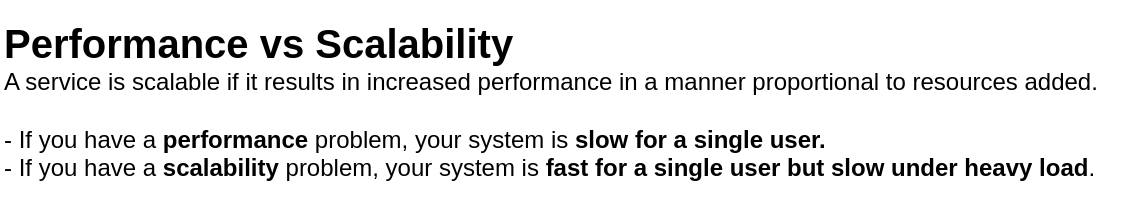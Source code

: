 <mxfile version="25.0.2" pages="6">
  <diagram name="Performance vs Scalability" id="3dEaVhay1nNvQqROv9vj">
    <mxGraphModel dx="1300" dy="827" grid="1" gridSize="10" guides="1" tooltips="1" connect="1" arrows="1" fold="1" page="1" pageScale="1" pageWidth="850" pageHeight="1100" math="0" shadow="0">
      <root>
        <mxCell id="0" />
        <mxCell id="1" parent="0" />
        <mxCell id="wn69Ox9OnjG0ZPcxajfc-1" value="&lt;div&gt;&lt;font style=&quot;font-size: 20px;&quot;&gt;&lt;b&gt;Performance vs Scalability&lt;/b&gt;&lt;/font&gt;&lt;/div&gt;A service is scalable if it results in increased performance in a manner proportional to resources added.&lt;div&gt;&lt;br&gt;&lt;/div&gt;&lt;div&gt;- If you have a &lt;b&gt;performance &lt;/b&gt;problem, your system is &lt;b&gt;slow for a single user.&lt;/b&gt;&lt;/div&gt;&lt;div&gt;- If you have a &lt;b&gt;scalability &lt;/b&gt;problem, your system is &lt;b&gt;fast for a single user but slow under heavy load&lt;/b&gt;.&lt;/div&gt;" style="text;html=1;align=left;verticalAlign=middle;resizable=0;points=[];autosize=1;strokeColor=none;fillColor=none;" parent="1" vertex="1">
          <mxGeometry x="5" y="113" width="570" height="100" as="geometry" />
        </mxCell>
      </root>
    </mxGraphModel>
  </diagram>
  <diagram id="23dm-3TqkFV6hH5Y9H8M" name="Latency vs Throughput">
    <mxGraphModel dx="1300" dy="827" grid="1" gridSize="10" guides="1" tooltips="1" connect="1" arrows="1" fold="1" page="1" pageScale="1" pageWidth="850" pageHeight="1100" math="0" shadow="0">
      <root>
        <mxCell id="0" />
        <mxCell id="1" parent="0" />
        <mxCell id="iZHYEbhrrWDkfugNg1lq-15" value="" style="rounded=1;whiteSpace=wrap;html=1;align=left;" parent="1" vertex="1">
          <mxGeometry x="110" y="322.5" width="300" height="270" as="geometry" />
        </mxCell>
        <mxCell id="t2wlbNwFwxs90Cq9FyEt-1" value="&lt;div style=&quot;forced-color-adjust: none; color: rgb(0, 0, 0); font-family: Helvetica; font-style: normal; font-variant-ligatures: normal; font-variant-caps: normal; letter-spacing: normal; orphans: 2; text-align: left; text-indent: 0px; text-transform: none; widows: 2; word-spacing: 0px; -webkit-text-stroke-width: 0px; white-space: nowrap; background-color: rgb(251, 251, 251); text-decoration-thickness: initial; text-decoration-style: initial; text-decoration-color: initial;&quot;&gt;&lt;font style=&quot;font-size: 20px;&quot;&gt;&lt;b&gt;Latency vs Throughput&lt;/b&gt;&lt;/font&gt;&lt;/div&gt;&lt;div style=&quot;forced-color-adjust: none; color: rgb(0, 0, 0); font-family: Helvetica; font-size: 12px; font-style: normal; font-variant-ligatures: normal; font-variant-caps: normal; letter-spacing: normal; orphans: 2; text-align: left; text-indent: 0px; text-transform: none; widows: 2; word-spacing: 0px; -webkit-text-stroke-width: 0px; white-space: nowrap; background-color: rgb(251, 251, 251); text-decoration-thickness: initial; text-decoration-style: initial; text-decoration-color: initial;&quot;&gt;&lt;b&gt;Latency: &lt;/b&gt;refers to the amount of time it takes for a system to respond to a request&lt;/div&gt;&lt;div style=&quot;forced-color-adjust: none; color: rgb(0, 0, 0); font-family: Helvetica; font-size: 12px; font-style: normal; font-variant-ligatures: normal; font-variant-caps: normal; letter-spacing: normal; orphans: 2; text-align: left; text-indent: 0px; text-transform: none; widows: 2; word-spacing: 0px; -webkit-text-stroke-width: 0px; white-space: nowrap; background-color: rgb(251, 251, 251); text-decoration-thickness: initial; text-decoration-style: initial; text-decoration-color: initial;&quot;&gt;&amp;nbsp; - Can be caused by various factors: network, network congestion, inefficient algorithms, load on the resources, etc.&lt;/div&gt;&lt;div style=&quot;forced-color-adjust: none; color: rgb(0, 0, 0); font-family: Helvetica; font-size: 12px; font-style: normal; font-variant-ligatures: normal; font-variant-caps: normal; letter-spacing: normal; orphans: 2; text-align: left; text-indent: 0px; text-transform: none; widows: 2; word-spacing: 0px; -webkit-text-stroke-width: 0px; white-space: nowrap; background-color: rgb(251, 251, 251); text-decoration-thickness: initial; text-decoration-style: initial; text-decoration-color: initial;&quot;&gt;&lt;br&gt;&lt;/div&gt;&lt;div style=&quot;forced-color-adjust: none; color: rgb(0, 0, 0); font-family: Helvetica; font-size: 12px; font-style: normal; font-variant-ligatures: normal; font-variant-caps: normal; letter-spacing: normal; orphans: 2; text-align: left; text-indent: 0px; text-transform: none; widows: 2; word-spacing: 0px; -webkit-text-stroke-width: 0px; white-space: nowrap; background-color: rgb(251, 251, 251); text-decoration-thickness: initial; text-decoration-style: initial; text-decoration-color: initial;&quot;&gt;&lt;b&gt;Throughput: &lt;/b&gt;refers to the number of requests that a system can handle at the same time.&lt;/div&gt;&lt;div style=&quot;forced-color-adjust: none; color: rgb(0, 0, 0); font-family: Helvetica; font-size: 12px; font-style: normal; font-variant-ligatures: normal; font-variant-caps: normal; letter-spacing: normal; orphans: 2; text-align: left; text-indent: 0px; text-transform: none; widows: 2; word-spacing: 0px; -webkit-text-stroke-width: 0px; white-space: nowrap; background-color: rgb(251, 251, 251); text-decoration-thickness: initial; text-decoration-style: initial; text-decoration-color: initial;&quot;&gt;&amp;nbsp; - Can be limited by various factors: capacity of the systems involved, number of available resources,&amp;nbsp;&lt;/div&gt;&lt;div style=&quot;forced-color-adjust: none; color: rgb(0, 0, 0); font-family: Helvetica; font-size: 12px; font-style: normal; font-variant-ligatures: normal; font-variant-caps: normal; letter-spacing: normal; orphans: 2; text-align: left; text-indent: 0px; text-transform: none; widows: 2; word-spacing: 0px; -webkit-text-stroke-width: 0px; white-space: nowrap; background-color: rgb(251, 251, 251); text-decoration-thickness: initial; text-decoration-style: initial; text-decoration-color: initial;&quot;&gt;&amp;nbsp; &amp;nbsp; and the efficiency of the algorithms used to process the data.&lt;/div&gt;&lt;div style=&quot;forced-color-adjust: none; color: rgb(0, 0, 0); font-family: Helvetica; font-size: 12px; font-style: normal; font-variant-ligatures: normal; font-variant-caps: normal; letter-spacing: normal; orphans: 2; text-align: left; text-indent: 0px; text-transform: none; widows: 2; word-spacing: 0px; -webkit-text-stroke-width: 0px; white-space: nowrap; background-color: rgb(251, 251, 251); text-decoration-thickness: initial; text-decoration-style: initial; text-decoration-color: initial;&quot;&gt;&lt;br&gt;&lt;/div&gt;&lt;div style=&quot;forced-color-adjust: none; color: rgb(0, 0, 0); font-family: Helvetica; font-size: 12px; font-style: normal; font-variant-ligatures: normal; font-variant-caps: normal; letter-spacing: normal; orphans: 2; text-align: left; text-indent: 0px; text-transform: none; widows: 2; word-spacing: 0px; -webkit-text-stroke-width: 0px; white-space: nowrap; background-color: rgb(251, 251, 251); text-decoration-thickness: initial; text-decoration-style: initial; text-decoration-color: initial;&quot;&gt;The trade-off between latency and throughput is as &lt;b&gt;increasing throughput results in increase in latency&lt;/b&gt;.&lt;/div&gt;&lt;div style=&quot;forced-color-adjust: none; color: rgb(0, 0, 0); font-family: Helvetica; font-size: 12px; font-style: normal; font-variant-ligatures: normal; font-variant-caps: normal; letter-spacing: normal; orphans: 2; text-align: left; text-indent: 0px; text-transform: none; widows: 2; word-spacing: 0px; -webkit-text-stroke-width: 0px; white-space: nowrap; background-color: rgb(251, 251, 251); text-decoration-thickness: initial; text-decoration-style: initial; text-decoration-color: initial;&quot;&gt;&lt;br&gt;&lt;/div&gt;&lt;div style=&quot;forced-color-adjust: none; color: rgb(0, 0, 0); font-family: Helvetica; font-size: 12px; font-style: normal; font-variant-ligatures: normal; font-variant-caps: normal; letter-spacing: normal; orphans: 2; text-align: left; text-indent: 0px; text-transform: none; widows: 2; word-spacing: 0px; -webkit-text-stroke-width: 0px; white-space: nowrap; background-color: rgb(251, 251, 251); text-decoration-thickness: initial; text-decoration-style: initial; text-decoration-color: initial;&quot;&gt;&lt;br&gt;&lt;/div&gt;&lt;div style=&quot;forced-color-adjust: none; color: rgb(0, 0, 0); font-family: Helvetica; font-size: 12px; font-variant-ligatures: normal; font-variant-caps: normal; letter-spacing: normal; orphans: 2; text-align: left; text-indent: 0px; text-transform: none; widows: 2; word-spacing: 0px; -webkit-text-stroke-width: 0px; white-space: nowrap; background-color: rgb(251, 251, 251); text-decoration-thickness: initial; text-decoration-style: initial; text-decoration-color: initial;&quot;&gt;&lt;i&gt;** Generally aim for maximal throughput with acceptable latency **&lt;/i&gt;&lt;/div&gt;" style="text;whiteSpace=wrap;html=1;" parent="1" vertex="1">
          <mxGeometry y="100" width="850" height="190" as="geometry" />
        </mxCell>
        <mxCell id="iZHYEbhrrWDkfugNg1lq-2" value="" style="sketch=0;outlineConnect=0;fontColor=#232F3E;gradientColor=none;fillColor=#232F3D;strokeColor=none;dashed=0;verticalLabelPosition=bottom;verticalAlign=top;align=center;html=1;fontSize=12;fontStyle=0;aspect=fixed;pointerEvents=1;shape=mxgraph.aws4.user;" parent="1" vertex="1">
          <mxGeometry y="432.5" width="48" height="48" as="geometry" />
        </mxCell>
        <mxCell id="iZHYEbhrrWDkfugNg1lq-11" value="" style="edgeStyle=orthogonalEdgeStyle;rounded=0;orthogonalLoop=1;jettySize=auto;html=1;" parent="1" source="iZHYEbhrrWDkfugNg1lq-6" target="iZHYEbhrrWDkfugNg1lq-10" edge="1">
          <mxGeometry relative="1" as="geometry">
            <Array as="points">
              <mxPoint x="270" y="456.5" />
              <mxPoint x="270" y="542.5" />
            </Array>
          </mxGeometry>
        </mxCell>
        <mxCell id="iZHYEbhrrWDkfugNg1lq-13" value="" style="edgeStyle=orthogonalEdgeStyle;rounded=0;orthogonalLoop=1;jettySize=auto;html=1;" parent="1" source="iZHYEbhrrWDkfugNg1lq-6" target="iZHYEbhrrWDkfugNg1lq-12" edge="1">
          <mxGeometry relative="1" as="geometry" />
        </mxCell>
        <mxCell id="iZHYEbhrrWDkfugNg1lq-17" style="edgeStyle=orthogonalEdgeStyle;rounded=0;orthogonalLoop=1;jettySize=auto;html=1;exitX=1;exitY=0.5;exitDx=0;exitDy=0;exitPerimeter=0;entryX=0;entryY=0.5;entryDx=0;entryDy=0;" parent="1" source="iZHYEbhrrWDkfugNg1lq-6" target="iZHYEbhrrWDkfugNg1lq-8" edge="1">
          <mxGeometry relative="1" as="geometry">
            <Array as="points">
              <mxPoint x="270" y="456.5" />
              <mxPoint x="270" y="382.5" />
            </Array>
          </mxGeometry>
        </mxCell>
        <mxCell id="iZHYEbhrrWDkfugNg1lq-6" value="" style="outlineConnect=0;dashed=0;verticalLabelPosition=bottom;verticalAlign=top;align=center;html=1;shape=mxgraph.aws3.classic_load_balancer;fillColor=#F58536;gradientColor=none;" parent="1" vertex="1">
          <mxGeometry x="150" y="420.5" width="69" height="72" as="geometry" />
        </mxCell>
        <mxCell id="iZHYEbhrrWDkfugNg1lq-8" value="" style="whiteSpace=wrap;html=1;verticalAlign=top;fillColor=#F58536;dashed=0;gradientColor=none;" parent="1" vertex="1">
          <mxGeometry x="330" y="362.5" width="40" height="40" as="geometry" />
        </mxCell>
        <mxCell id="iZHYEbhrrWDkfugNg1lq-10" value="" style="whiteSpace=wrap;html=1;verticalAlign=top;fillColor=#F58536;dashed=0;gradientColor=none;" parent="1" vertex="1">
          <mxGeometry x="330" y="522.5" width="40" height="40" as="geometry" />
        </mxCell>
        <mxCell id="iZHYEbhrrWDkfugNg1lq-12" value="" style="whiteSpace=wrap;html=1;verticalAlign=top;fillColor=#F58536;dashed=0;gradientColor=none;" parent="1" vertex="1">
          <mxGeometry x="330" y="436" width="40" height="41" as="geometry" />
        </mxCell>
        <mxCell id="iZHYEbhrrWDkfugNg1lq-14" style="edgeStyle=orthogonalEdgeStyle;rounded=0;orthogonalLoop=1;jettySize=auto;html=1;entryX=0;entryY=0.5;entryDx=0;entryDy=0;entryPerimeter=0;" parent="1" source="iZHYEbhrrWDkfugNg1lq-2" target="iZHYEbhrrWDkfugNg1lq-6" edge="1">
          <mxGeometry relative="1" as="geometry" />
        </mxCell>
        <mxCell id="iZHYEbhrrWDkfugNg1lq-18" value="&lt;b&gt;Increase throughput, increase latency&amp;nbsp;&lt;/b&gt;&lt;div&gt;because the requests may need to be routed&lt;/div&gt;" style="text;html=1;align=center;verticalAlign=middle;resizable=0;points=[];autosize=1;strokeColor=none;fillColor=none;" parent="1" vertex="1">
          <mxGeometry x="110" y="592.5" width="260" height="40" as="geometry" />
        </mxCell>
        <mxCell id="iZHYEbhrrWDkfugNg1lq-23" value="" style="edgeStyle=orthogonalEdgeStyle;rounded=0;orthogonalLoop=1;jettySize=auto;html=1;" parent="1" source="iZHYEbhrrWDkfugNg1lq-19" target="iZHYEbhrrWDkfugNg1lq-22" edge="1">
          <mxGeometry relative="1" as="geometry" />
        </mxCell>
        <mxCell id="iZHYEbhrrWDkfugNg1lq-19" value="" style="sketch=0;outlineConnect=0;fontColor=#232F3E;gradientColor=none;fillColor=#232F3D;strokeColor=none;dashed=0;verticalLabelPosition=bottom;verticalAlign=top;align=center;html=1;fontSize=12;fontStyle=0;aspect=fixed;pointerEvents=1;shape=mxgraph.aws4.user;" parent="1" vertex="1">
          <mxGeometry x="530" y="432.5" width="50" height="50" as="geometry" />
        </mxCell>
        <mxCell id="iZHYEbhrrWDkfugNg1lq-22" value="" style="whiteSpace=wrap;html=1;verticalAlign=top;fillColor=#232F3D;strokeColor=none;fontColor=#232F3E;sketch=0;gradientColor=none;dashed=0;fontStyle=0;pointerEvents=1;" parent="1" vertex="1">
          <mxGeometry x="650" y="350" width="75" height="215" as="geometry" />
        </mxCell>
        <mxCell id="iZHYEbhrrWDkfugNg1lq-24" value="&lt;b style=&quot;forced-color-adjust: none; color: rgb(0, 0, 0); font-family: Helvetica; font-size: 12px; font-style: normal; font-variant-ligatures: normal; font-variant-caps: normal; letter-spacing: normal; orphans: 2; text-indent: 0px; text-transform: none; widows: 2; word-spacing: 0px; -webkit-text-stroke-width: 0px; white-space: nowrap; background-color: rgb(251, 251, 251); text-decoration-thickness: initial; text-decoration-style: initial; text-decoration-color: initial;&quot;&gt;Increase throughput, increase latency&amp;nbsp;&lt;/b&gt;&lt;div style=&quot;forced-color-adjust: none; color: rgb(0, 0, 0); font-family: Helvetica; font-size: 12px; font-style: normal; font-variant-ligatures: normal; font-variant-caps: normal; font-weight: 400; letter-spacing: normal; orphans: 2; text-indent: 0px; text-transform: none; widows: 2; word-spacing: 0px; -webkit-text-stroke-width: 0px; white-space: nowrap; background-color: rgb(251, 251, 251); text-decoration-thickness: initial; text-decoration-style: initial; text-decoration-color: initial;&quot;&gt;because the server may need to use more resources&lt;/div&gt;" style="text;whiteSpace=wrap;html=1;align=center;" parent="1" vertex="1">
          <mxGeometry x="520" y="565" width="270" height="50" as="geometry" />
        </mxCell>
        <mxCell id="iZHYEbhrrWDkfugNg1lq-25" value="Option 2: Increase server capacity" style="text;html=1;align=center;verticalAlign=middle;resizable=0;points=[];autosize=1;strokeColor=none;fillColor=none;" parent="1" vertex="1">
          <mxGeometry x="515" y="320" width="210" height="30" as="geometry" />
        </mxCell>
        <mxCell id="iZHYEbhrrWDkfugNg1lq-26" value="Option 1: Add more servers&amp;nbsp;" style="text;html=1;align=center;verticalAlign=middle;resizable=0;points=[];autosize=1;strokeColor=none;fillColor=none;" parent="1" vertex="1">
          <mxGeometry x="120" y="320" width="170" height="30" as="geometry" />
        </mxCell>
        <mxCell id="iZHYEbhrrWDkfugNg1lq-27" value="&lt;font style=&quot;font-size: 14px;&quot;&gt;&lt;b&gt;&lt;i&gt;Caching an load balancing techniques may reduce latency while increasing throughput&lt;/i&gt;&lt;/b&gt;&lt;/font&gt;" style="text;html=1;align=center;verticalAlign=middle;resizable=0;points=[];autosize=1;strokeColor=none;fillColor=none;" parent="1" vertex="1">
          <mxGeometry x="160" y="632.5" width="600" height="30" as="geometry" />
        </mxCell>
      </root>
    </mxGraphModel>
  </diagram>
  <diagram id="khmSvqojJ-nz33AmM056" name="Availability vs Consistency">
    <mxGraphModel dx="1114" dy="709" grid="1" gridSize="10" guides="1" tooltips="1" connect="1" arrows="1" fold="1" page="1" pageScale="1" pageWidth="850" pageHeight="1100" math="0" shadow="0">
      <root>
        <mxCell id="0" />
        <mxCell id="1" parent="0" />
        <mxCell id="yzHzp1JswvOqzT_xLnxZ-1" value="&lt;div style=&quot;forced-color-adjust: none; color: rgb(0, 0, 0); font-family: Helvetica; font-style: normal; font-variant-ligatures: normal; font-variant-caps: normal; letter-spacing: normal; orphans: 2; text-align: left; text-indent: 0px; text-transform: none; widows: 2; word-spacing: 0px; -webkit-text-stroke-width: 0px; white-space: nowrap; text-decoration-thickness: initial; text-decoration-style: initial; text-decoration-color: initial; background-color: rgb(251, 251, 251); font-size: 12px;&quot;&gt;&lt;font style=&quot;forced-color-adjust: none; font-size: 20px;&quot;&gt;&lt;b&gt;Availability vs Consistency&lt;/b&gt;&lt;/font&gt;&lt;/div&gt;&lt;div style=&quot;forced-color-adjust: none; color: rgb(0, 0, 0); font-family: Helvetica; font-size: 12px; font-style: normal; font-variant-ligatures: normal; font-variant-caps: normal; letter-spacing: normal; orphans: 2; text-align: left; text-indent: 0px; text-transform: none; widows: 2; word-spacing: 0px; -webkit-text-stroke-width: 0px; white-space: nowrap; text-decoration-thickness: initial; text-decoration-style: initial; text-decoration-color: initial; background-color: rgb(251, 251, 251);&quot;&gt;&lt;b&gt;Availability: &lt;/b&gt;refers to the ability of a system to provide its services to clients even in the presence of failures.&lt;/div&gt;&lt;div style=&quot;forced-color-adjust: none; color: rgb(0, 0, 0); font-family: Helvetica; font-size: 12px; font-style: normal; font-variant-ligatures: normal; font-variant-caps: normal; letter-spacing: normal; orphans: 2; text-align: left; text-indent: 0px; text-transform: none; widows: 2; word-spacing: 0px; -webkit-text-stroke-width: 0px; white-space: nowrap; text-decoration-thickness: initial; text-decoration-style: initial; text-decoration-color: initial; background-color: rgb(251, 251, 251);&quot;&gt;&lt;br&gt;&lt;/div&gt;&lt;div style=&quot;forced-color-adjust: none; color: rgb(0, 0, 0); font-family: Helvetica; font-size: 12px; font-style: normal; font-variant-ligatures: normal; font-variant-caps: normal; letter-spacing: normal; orphans: 2; text-align: left; text-indent: 0px; text-transform: none; widows: 2; word-spacing: 0px; -webkit-text-stroke-width: 0px; white-space: nowrap; text-decoration-thickness: initial; text-decoration-style: initial; text-decoration-color: initial; background-color: rgb(251, 251, 251);&quot;&gt;&lt;b&gt;Consistency: &lt;/b&gt;refers to the property that all clients see the same data at the same time.&lt;/div&gt;&lt;div style=&quot;forced-color-adjust: none; color: rgb(0, 0, 0); font-family: Helvetica; font-size: 12px; font-style: normal; font-variant-ligatures: normal; font-variant-caps: normal; letter-spacing: normal; orphans: 2; text-align: left; text-indent: 0px; text-transform: none; widows: 2; word-spacing: 0px; -webkit-text-stroke-width: 0px; white-space: nowrap; text-decoration-thickness: initial; text-decoration-style: initial; text-decoration-color: initial; background-color: rgb(251, 251, 251);&quot;&gt;&amp;nbsp; - Consistency is important for maintaining the integrity of the data stored in the system.&lt;/div&gt;&lt;div style=&quot;forced-color-adjust: none; color: rgb(0, 0, 0); font-family: Helvetica; font-size: 12px; font-style: normal; font-variant-ligatures: normal; font-variant-caps: normal; letter-spacing: normal; orphans: 2; text-align: left; text-indent: 0px; text-transform: none; widows: 2; word-spacing: 0px; -webkit-text-stroke-width: 0px; white-space: nowrap; text-decoration-thickness: initial; text-decoration-style: initial; text-decoration-color: initial; background-color: rgb(251, 251, 251);&quot;&gt;&lt;br&gt;&lt;/div&gt;&lt;div style=&quot;forced-color-adjust: none; color: rgb(0, 0, 0); font-family: Helvetica; font-size: 12px; font-style: normal; font-variant-ligatures: normal; font-variant-caps: normal; letter-spacing: normal; orphans: 2; text-align: left; text-indent: 0px; text-transform: none; widows: 2; word-spacing: 0px; -webkit-text-stroke-width: 0px; white-space: nowrap; text-decoration-thickness: initial; text-decoration-style: initial; text-decoration-color: initial; background-color: rgb(251, 251, 251);&quot;&gt;The trade-off between availability and consistency:&lt;/div&gt;&lt;div style=&quot;forced-color-adjust: none; color: rgb(0, 0, 0); font-family: Helvetica; font-size: 12px; font-style: normal; font-variant-ligatures: normal; font-variant-caps: normal; letter-spacing: normal; orphans: 2; text-align: left; text-indent: 0px; text-transform: none; widows: 2; word-spacing: 0px; -webkit-text-stroke-width: 0px; white-space: nowrap; text-decoration-thickness: initial; text-decoration-style: initial; text-decoration-color: initial; background-color: rgb(251, 251, 251);&quot;&gt;&amp;nbsp; - Systems that &lt;b&gt;prioritize high availability&lt;/b&gt; may &lt;b&gt;sacrifice consistency&lt;/b&gt;.&lt;/div&gt;&lt;div style=&quot;forced-color-adjust: none; color: rgb(0, 0, 0); font-family: Helvetica; font-size: 12px; font-style: normal; font-variant-ligatures: normal; font-variant-caps: normal; letter-spacing: normal; orphans: 2; text-align: left; text-indent: 0px; text-transform: none; widows: 2; word-spacing: 0px; -webkit-text-stroke-width: 0px; white-space: nowrap; text-decoration-thickness: initial; text-decoration-style: initial; text-decoration-color: initial; background-color: rgb(251, 251, 251);&quot;&gt;&amp;nbsp; - Systems that &lt;b&gt;prioritize consistency&lt;/b&gt; may &lt;b&gt;sacrifice availability&lt;/b&gt;.&lt;/div&gt;&lt;div style=&quot;forced-color-adjust: none; color: rgb(0, 0, 0); font-family: Helvetica; font-size: 12px; font-style: normal; font-variant-ligatures: normal; font-variant-caps: normal; letter-spacing: normal; orphans: 2; text-align: left; text-indent: 0px; text-transform: none; widows: 2; word-spacing: 0px; -webkit-text-stroke-width: 0px; white-space: nowrap; text-decoration-thickness: initial; text-decoration-style: initial; text-decoration-color: initial; background-color: rgb(251, 251, 251);&quot;&gt;&lt;br&gt;&lt;/div&gt;&lt;div style=&quot;forced-color-adjust: none; color: rgb(0, 0, 0); font-family: Helvetica; font-style: normal; font-variant-ligatures: normal; font-variant-caps: normal; letter-spacing: normal; orphans: 2; text-align: left; text-indent: 0px; text-transform: none; widows: 2; word-spacing: 0px; -webkit-text-stroke-width: 0px; white-space: nowrap; text-decoration-thickness: initial; text-decoration-style: initial; text-decoration-color: initial; background-color: rgb(251, 251, 251);&quot;&gt;&lt;font style=&quot;font-size: 15px;&quot;&gt;&lt;b&gt;CAP Theorem&lt;/b&gt;&lt;/font&gt;&lt;/div&gt;&lt;div style=&quot;forced-color-adjust: none; color: rgb(0, 0, 0); font-family: Helvetica; font-style: normal; font-variant-ligatures: normal; font-variant-caps: normal; letter-spacing: normal; orphans: 2; text-align: left; text-indent: 0px; text-transform: none; widows: 2; word-spacing: 0px; -webkit-text-stroke-width: 0px; white-space: nowrap; text-decoration-thickness: initial; text-decoration-style: initial; text-decoration-color: initial; background-color: rgb(251, 251, 251);&quot;&gt;&lt;font style=&quot;font-size: 12px;&quot;&gt;According to CAP theorem, you can &lt;b&gt;only support 2 of the following guarantees&lt;/b&gt;:&lt;/font&gt;&lt;/div&gt;&lt;div style=&quot;forced-color-adjust: none; color: rgb(0, 0, 0); font-family: Helvetica; font-style: normal; font-variant-ligatures: normal; font-variant-caps: normal; letter-spacing: normal; orphans: 2; text-align: left; text-indent: 0px; text-transform: none; widows: 2; word-spacing: 0px; -webkit-text-stroke-width: 0px; white-space: nowrap; text-decoration-thickness: initial; text-decoration-style: initial; text-decoration-color: initial; background-color: rgb(251, 251, 251);&quot;&gt;&lt;font style=&quot;font-size: 12px;&quot;&gt;&amp;nbsp; -&amp;nbsp;&lt;b&gt;Consistency: &lt;/b&gt;Every read receives the most recent write or an error&lt;/font&gt;&lt;/div&gt;&lt;div style=&quot;forced-color-adjust: none; color: rgb(0, 0, 0); font-family: Helvetica; font-style: normal; font-variant-ligatures: normal; font-variant-caps: normal; letter-spacing: normal; orphans: 2; text-align: left; text-indent: 0px; text-transform: none; widows: 2; word-spacing: 0px; -webkit-text-stroke-width: 0px; white-space: nowrap; text-decoration-thickness: initial; text-decoration-style: initial; text-decoration-color: initial; background-color: rgb(251, 251, 251);&quot;&gt;&lt;font style=&quot;font-size: 12px;&quot;&gt;&amp;nbsp; - &lt;b&gt;Availability:&lt;/b&gt; Every request receives a response, without guarantee that it contains the most recent version of information.&lt;/font&gt;&lt;/div&gt;&lt;div style=&quot;forced-color-adjust: none; color: rgb(0, 0, 0); font-family: Helvetica; font-style: normal; font-variant-ligatures: normal; font-variant-caps: normal; letter-spacing: normal; orphans: 2; text-align: left; text-indent: 0px; text-transform: none; widows: 2; word-spacing: 0px; -webkit-text-stroke-width: 0px; white-space: nowrap; text-decoration-thickness: initial; text-decoration-style: initial; text-decoration-color: initial; background-color: rgb(251, 251, 251);&quot;&gt;&lt;font style=&quot;font-size: 12px;&quot;&gt;&amp;nbsp; - &lt;b&gt;Partition Tolerance:&lt;/b&gt; The system continues to operate despite arbitrary partitioning due to network failures.&lt;/font&gt;&lt;/div&gt;&lt;div style=&quot;forced-color-adjust: none; color: rgb(0, 0, 0); font-family: Helvetica; font-style: normal; font-variant-ligatures: normal; font-variant-caps: normal; letter-spacing: normal; orphans: 2; text-align: left; text-indent: 0px; text-transform: none; widows: 2; word-spacing: 0px; -webkit-text-stroke-width: 0px; white-space: nowrap; text-decoration-thickness: initial; text-decoration-style: initial; text-decoration-color: initial; background-color: rgb(251, 251, 251);&quot;&gt;&lt;font style=&quot;font-size: 12px;&quot;&gt;&lt;br&gt;&lt;/font&gt;&lt;/div&gt;&lt;div style=&quot;forced-color-adjust: none; color: rgb(0, 0, 0); font-family: Helvetica; font-style: normal; font-variant-ligatures: normal; font-variant-caps: normal; letter-spacing: normal; orphans: 2; text-align: left; text-indent: 0px; text-transform: none; widows: 2; word-spacing: 0px; -webkit-text-stroke-width: 0px; white-space: nowrap; text-decoration-thickness: initial; text-decoration-style: initial; text-decoration-color: initial; background-color: rgb(251, 251, 251);&quot;&gt;&amp;nbsp; - &lt;b&gt;CP: Consistency and Partition Tolerance&lt;/b&gt;&lt;/div&gt;&lt;div style=&quot;forced-color-adjust: none; color: rgb(0, 0, 0); font-family: Helvetica; font-style: normal; font-variant-ligatures: normal; font-variant-caps: normal; letter-spacing: normal; orphans: 2; text-align: left; text-indent: 0px; text-transform: none; widows: 2; word-spacing: 0px; -webkit-text-stroke-width: 0px; white-space: nowrap; text-decoration-thickness: initial; text-decoration-style: initial; text-decoration-color: initial; background-color: rgb(251, 251, 251);&quot;&gt;&lt;b&gt;&amp;nbsp; &amp;nbsp; &lt;/b&gt;-- Waiting for a response from a partitioned node might result in a timeout error&lt;/div&gt;&lt;div style=&quot;forced-color-adjust: none; color: rgb(0, 0, 0); font-family: Helvetica; font-style: normal; font-variant-ligatures: normal; font-variant-caps: normal; letter-spacing: normal; orphans: 2; text-align: left; text-indent: 0px; text-transform: none; widows: 2; word-spacing: 0px; -webkit-text-stroke-width: 0px; white-space: nowrap; text-decoration-thickness: initial; text-decoration-style: initial; text-decoration-color: initial; background-color: rgb(251, 251, 251);&quot;&gt;&amp;nbsp; &amp;nbsp; -- CP is a good choice if the &lt;b&gt;business needs require atomic reads and writes&lt;/b&gt;&lt;/div&gt;&lt;div style=&quot;forced-color-adjust: none; color: rgb(0, 0, 0); font-family: Helvetica; font-style: normal; font-variant-ligatures: normal; font-variant-caps: normal; letter-spacing: normal; orphans: 2; text-align: left; text-indent: 0px; text-transform: none; widows: 2; word-spacing: 0px; -webkit-text-stroke-width: 0px; white-space: nowrap; text-decoration-thickness: initial; text-decoration-style: initial; text-decoration-color: initial; background-color: rgb(251, 251, 251);&quot;&gt;&lt;b&gt;&lt;br&gt;&lt;/b&gt;&lt;/div&gt;&lt;div style=&quot;forced-color-adjust: none; color: rgb(0, 0, 0); font-family: Helvetica; font-style: normal; font-variant-ligatures: normal; font-variant-caps: normal; letter-spacing: normal; orphans: 2; text-align: left; text-indent: 0px; text-transform: none; widows: 2; word-spacing: 0px; -webkit-text-stroke-width: 0px; white-space: nowrap; text-decoration-thickness: initial; text-decoration-style: initial; text-decoration-color: initial; background-color: rgb(251, 251, 251);&quot;&gt;&lt;b&gt;&amp;nbsp; &lt;/b&gt;- &lt;b&gt;AP: Availability and Partition Tolerance&lt;/b&gt;&lt;/div&gt;&lt;div style=&quot;forced-color-adjust: none; color: rgb(0, 0, 0); font-family: Helvetica; font-style: normal; font-variant-ligatures: normal; font-variant-caps: normal; letter-spacing: normal; orphans: 2; text-align: left; text-indent: 0px; text-transform: none; widows: 2; word-spacing: 0px; -webkit-text-stroke-width: 0px; white-space: nowrap; text-decoration-thickness: initial; text-decoration-style: initial; text-decoration-color: initial; background-color: rgb(251, 251, 251);&quot;&gt;&lt;b&gt;&amp;nbsp; &amp;nbsp; &lt;/b&gt;-- AP is a good choice if the &lt;b&gt;business needs to allow for &lt;u&gt;eventual consistency&lt;/u&gt;&lt;/b&gt;&amp;nbsp;&lt;/div&gt;&lt;div style=&quot;forced-color-adjust: none; color: rgb(0, 0, 0); font-family: Helvetica; font-style: normal; font-variant-ligatures: normal; font-variant-caps: normal; letter-spacing: normal; orphans: 2; text-align: left; text-indent: 0px; text-transform: none; widows: 2; word-spacing: 0px; -webkit-text-stroke-width: 0px; white-space: nowrap; text-decoration-thickness: initial; text-decoration-style: initial; text-decoration-color: initial; background-color: rgb(251, 251, 251);&quot;&gt;&amp;nbsp; &amp;nbsp; &amp;nbsp; &amp;nbsp;or when the &lt;b&gt;system needs to continue working despite external errors&lt;/b&gt;.&lt;/div&gt;" style="text;whiteSpace=wrap;html=1;" parent="1" vertex="1">
          <mxGeometry x="1" y="140" width="849" height="350" as="geometry" />
        </mxCell>
      </root>
    </mxGraphModel>
  </diagram>
  <diagram id="h2SOMgQcN9bs5X_Mte7E" name="Page-6">
    <mxGraphModel grid="1" page="1" gridSize="10" guides="1" tooltips="1" connect="1" arrows="1" fold="1" pageScale="1" pageWidth="850" pageHeight="1100" math="0" shadow="0">
      <root>
        <mxCell id="0" />
        <mxCell id="1" parent="0" />
      </root>
    </mxGraphModel>
  </diagram>
  <diagram id="HJmlqNNZudjfR6GifbeE" name="Page-7">
    <mxGraphModel grid="1" page="1" gridSize="10" guides="1" tooltips="1" connect="1" arrows="1" fold="1" pageScale="1" pageWidth="850" pageHeight="1100" math="0" shadow="0">
      <root>
        <mxCell id="0" />
        <mxCell id="1" parent="0" />
      </root>
    </mxGraphModel>
  </diagram>
  <diagram id="1C87bRLqVffTvzELDjcv" name="Page-8">
    <mxGraphModel grid="1" page="1" gridSize="10" guides="1" tooltips="1" connect="1" arrows="1" fold="1" pageScale="1" pageWidth="850" pageHeight="1100" math="0" shadow="0">
      <root>
        <mxCell id="0" />
        <mxCell id="1" parent="0" />
      </root>
    </mxGraphModel>
  </diagram>
</mxfile>
